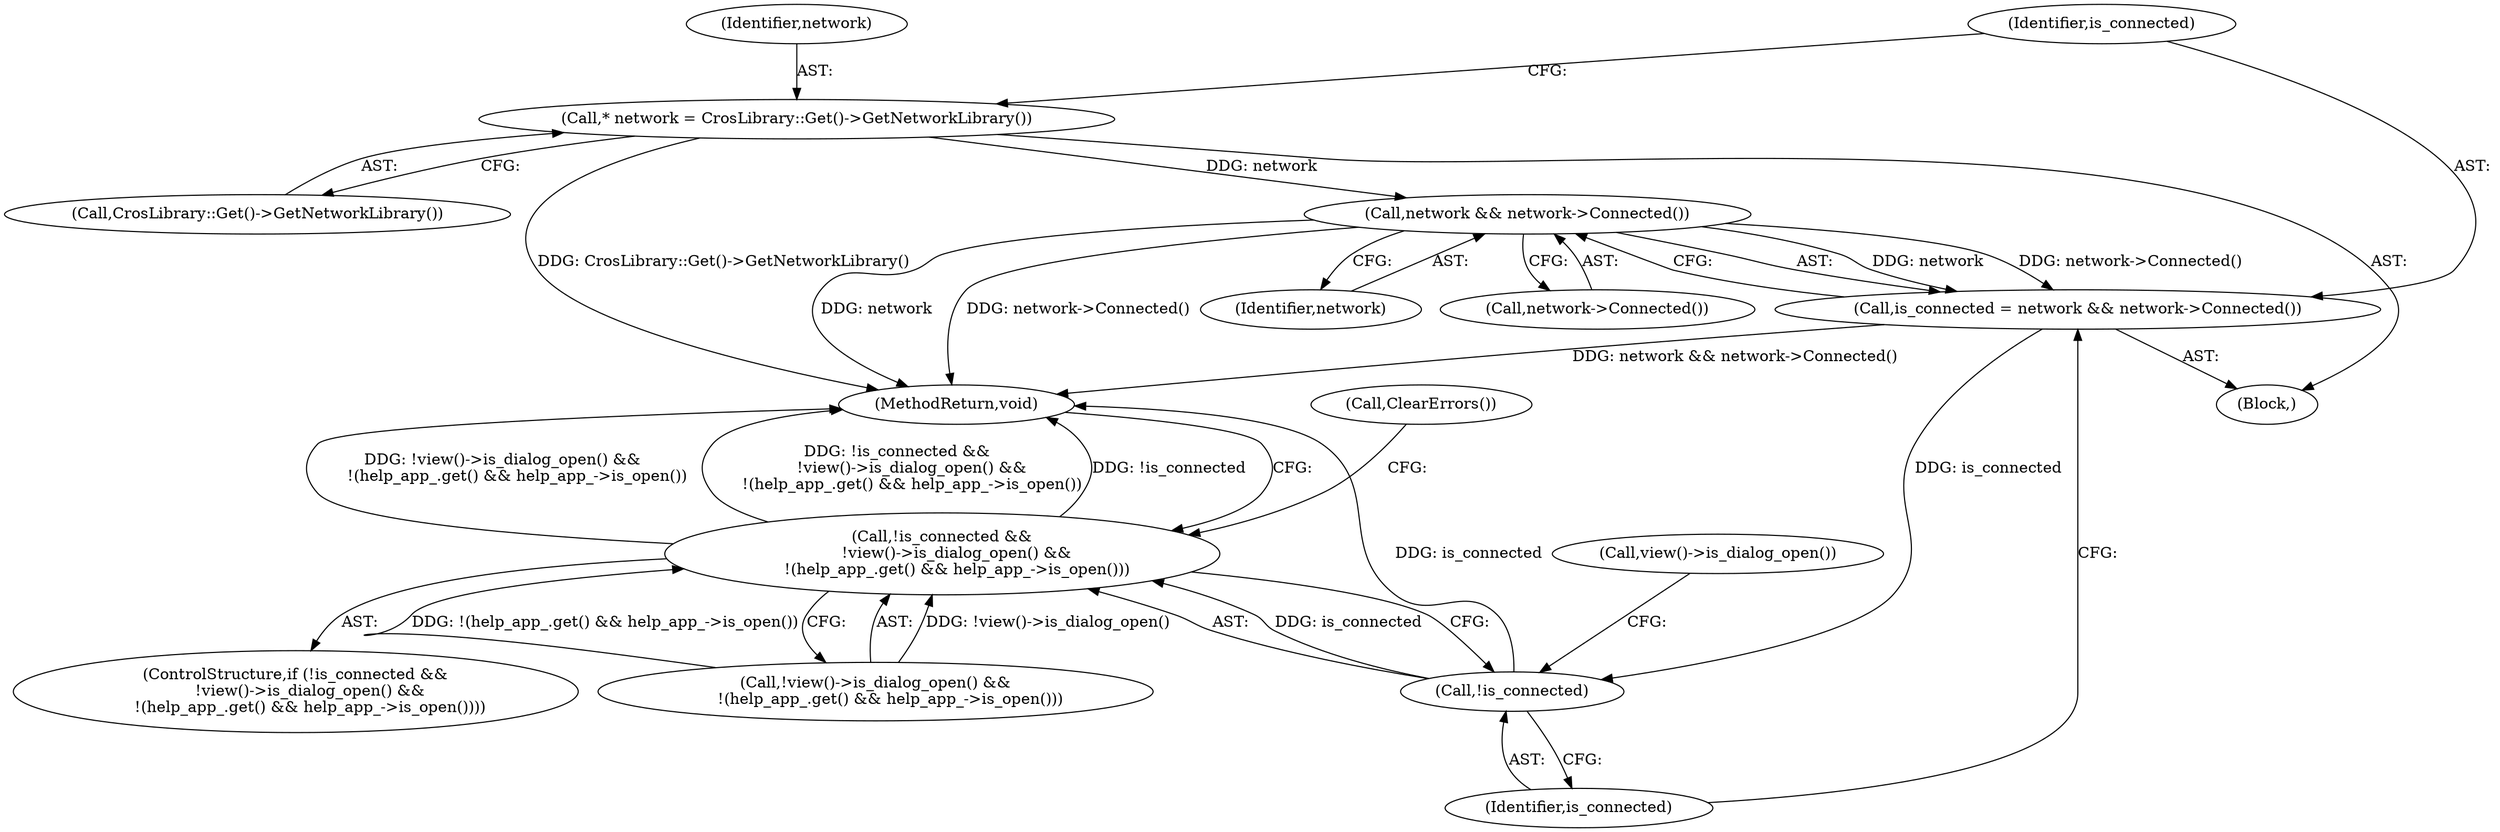 digraph "0_Chrome_648cbc15a6830523b3a4eb78d674f059bd2a7ce9@pointer" {
"1000105" [label="(Call,* network = CrosLibrary::Get()->GetNetworkLibrary())"];
"1000111" [label="(Call,network && network->Connected())"];
"1000109" [label="(Call,is_connected = network && network->Connected())"];
"1000116" [label="(Call,!is_connected)"];
"1000115" [label="(Call,!is_connected &&\n      !view()->is_dialog_open() &&\n      !(help_app_.get() && help_app_->is_open()))"];
"1000116" [label="(Call,!is_connected)"];
"1000117" [label="(Identifier,is_connected)"];
"1000105" [label="(Call,* network = CrosLibrary::Get()->GetNetworkLibrary())"];
"1000110" [label="(Identifier,is_connected)"];
"1000101" [label="(Block,)"];
"1000112" [label="(Identifier,network)"];
"1000114" [label="(ControlStructure,if (!is_connected &&\n      !view()->is_dialog_open() &&\n      !(help_app_.get() && help_app_->is_open())))"];
"1000111" [label="(Call,network && network->Connected())"];
"1000126" [label="(Call,ClearErrors())"];
"1000109" [label="(Call,is_connected = network && network->Connected())"];
"1000107" [label="(Call,CrosLibrary::Get()->GetNetworkLibrary())"];
"1000115" [label="(Call,!is_connected &&\n      !view()->is_dialog_open() &&\n      !(help_app_.get() && help_app_->is_open()))"];
"1000120" [label="(Call,view()->is_dialog_open())"];
"1000118" [label="(Call,!view()->is_dialog_open() &&\n      !(help_app_.get() && help_app_->is_open()))"];
"1000113" [label="(Call,network->Connected())"];
"1000106" [label="(Identifier,network)"];
"1000150" [label="(MethodReturn,void)"];
"1000105" -> "1000101"  [label="AST: "];
"1000105" -> "1000107"  [label="CFG: "];
"1000106" -> "1000105"  [label="AST: "];
"1000107" -> "1000105"  [label="AST: "];
"1000110" -> "1000105"  [label="CFG: "];
"1000105" -> "1000150"  [label="DDG: CrosLibrary::Get()->GetNetworkLibrary()"];
"1000105" -> "1000111"  [label="DDG: network"];
"1000111" -> "1000109"  [label="AST: "];
"1000111" -> "1000112"  [label="CFG: "];
"1000111" -> "1000113"  [label="CFG: "];
"1000112" -> "1000111"  [label="AST: "];
"1000113" -> "1000111"  [label="AST: "];
"1000109" -> "1000111"  [label="CFG: "];
"1000111" -> "1000150"  [label="DDG: network"];
"1000111" -> "1000150"  [label="DDG: network->Connected()"];
"1000111" -> "1000109"  [label="DDG: network"];
"1000111" -> "1000109"  [label="DDG: network->Connected()"];
"1000109" -> "1000101"  [label="AST: "];
"1000110" -> "1000109"  [label="AST: "];
"1000117" -> "1000109"  [label="CFG: "];
"1000109" -> "1000150"  [label="DDG: network && network->Connected()"];
"1000109" -> "1000116"  [label="DDG: is_connected"];
"1000116" -> "1000115"  [label="AST: "];
"1000116" -> "1000117"  [label="CFG: "];
"1000117" -> "1000116"  [label="AST: "];
"1000120" -> "1000116"  [label="CFG: "];
"1000115" -> "1000116"  [label="CFG: "];
"1000116" -> "1000150"  [label="DDG: is_connected"];
"1000116" -> "1000115"  [label="DDG: is_connected"];
"1000115" -> "1000114"  [label="AST: "];
"1000115" -> "1000118"  [label="CFG: "];
"1000118" -> "1000115"  [label="AST: "];
"1000126" -> "1000115"  [label="CFG: "];
"1000150" -> "1000115"  [label="CFG: "];
"1000115" -> "1000150"  [label="DDG: !view()->is_dialog_open() &&\n      !(help_app_.get() && help_app_->is_open())"];
"1000115" -> "1000150"  [label="DDG: !is_connected &&\n      !view()->is_dialog_open() &&\n      !(help_app_.get() && help_app_->is_open())"];
"1000115" -> "1000150"  [label="DDG: !is_connected"];
"1000118" -> "1000115"  [label="DDG: !view()->is_dialog_open()"];
"1000118" -> "1000115"  [label="DDG: !(help_app_.get() && help_app_->is_open())"];
}
